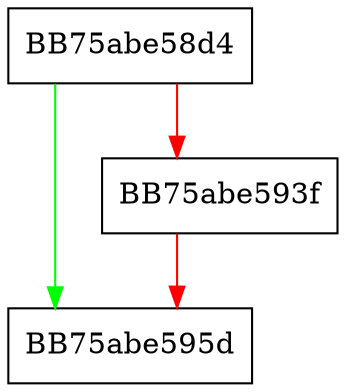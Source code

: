 digraph ZSTD_NCountCost {
  node [shape="box"];
  graph [splines=ortho];
  BB75abe58d4 -> BB75abe595d [color="green"];
  BB75abe58d4 -> BB75abe593f [color="red"];
  BB75abe593f -> BB75abe595d [color="red"];
}